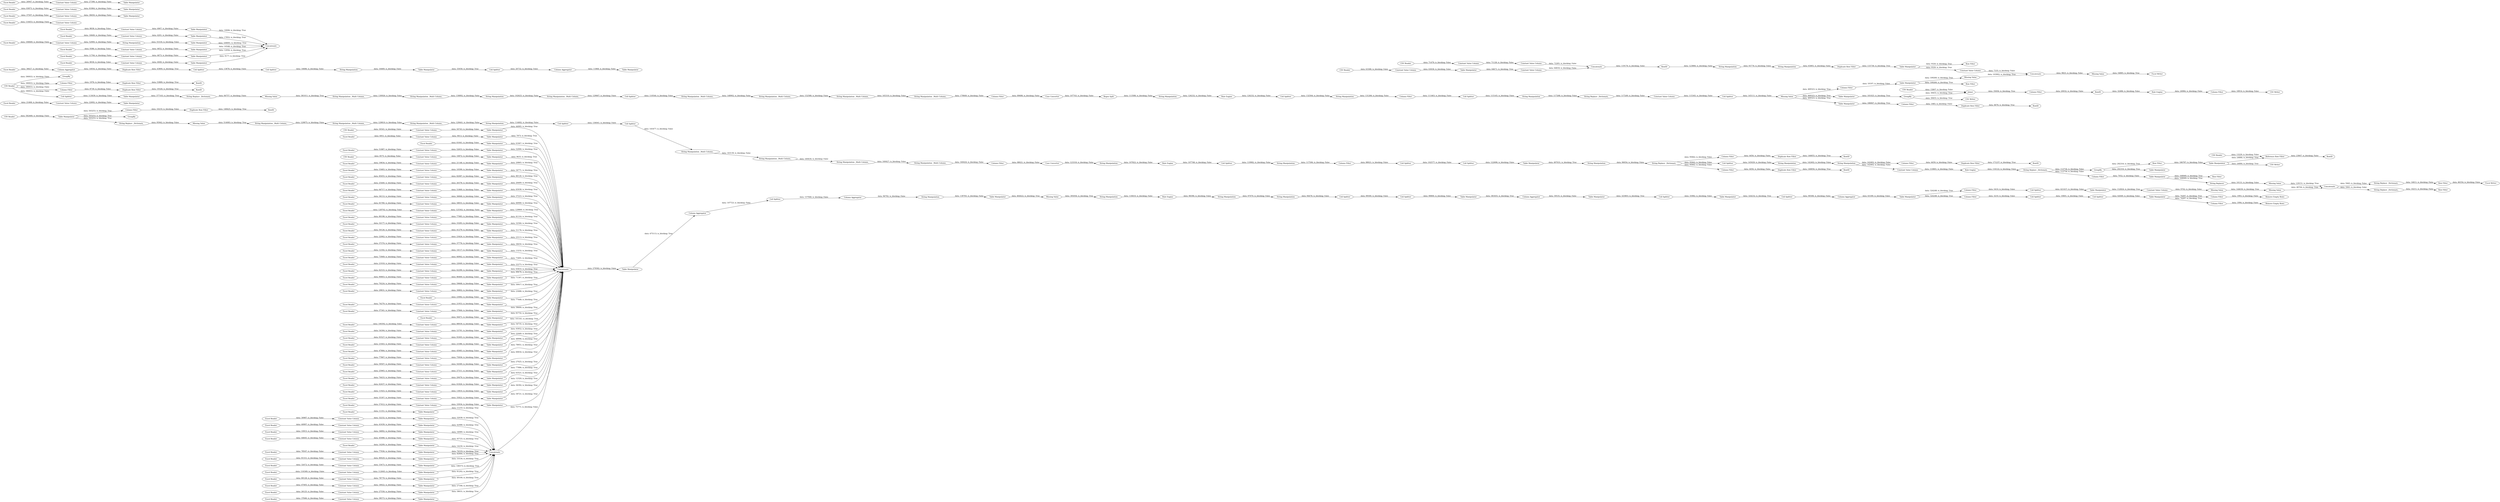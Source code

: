 digraph {
	"-4584185623856796755_637" [label="String Manipulation"]
	"-4584185623856796755_489" [label="Constant Value Column"]
	"-4584185623856796755_644" [label="Cell Splitter"]
	"-4584185623856796755_540" [label="Excel Reader"]
	"-4584185623856796755_251" [label="Cell Splitter"]
	"-4584185623856796755_486" [label="Constant Value Column"]
	"-4584185623856796755_496" [label="Constant Value Column"]
	"-4584185623856796755_667" [label="Duplicate Row Filter"]
	"-4584185623856796755_591" [label="Table Manipulator"]
	"-4584185623856796755_203" [label="String Replace _Dictionary_"]
	"-4584185623856796755_313" [label="Column Filter"]
	"-4584185623856796755_472" [label="Table Manipulator"]
	"-4584185623856796755_275" [label="Cell Splitter"]
	"-4584185623856796755_589" [label="Table Manipulator"]
	"-4584185623856796755_593" [label="Excel Reader"]
	"-4584185623856796755_439" [label="Table Manipulator"]
	"-4584185623856796755_256" [label="Cell Splitter"]
	"-4584185623856796755_527" [label="Constant Value Column"]
	"-4584185623856796755_497" [label="Constant Value Column"]
	"-4584185623856796755_645" [label="Table Manipulator"]
	"-4584185623856796755_292" [label="Cell Splitter"]
	"-4584185623856796755_674" [label="Row Filter"]
	"-4584185623856796755_579" [label="Table Manipulator"]
	"-4584185623856796755_300" [label=RowID]
	"-4584185623856796755_698" [label="String Replace _Dictionary_"]
	"-4584185623856796755_220" [label="Cell Splitter"]
	"-4584185623856796755_580" [label="Table Manipulator"]
	"-4584185623856796755_464" [label="Table Manipulator"]
	"-4584185623856796755_450" [label="Table Manipulator"]
	"-4584185623856796755_383" [label="Excel Reader"]
	"-4584185623856796755_442" [label="Table Manipulator"]
	"-4584185623856796755_547" [label="Constant Value Column"]
	"-4584185623856796755_424" [label="Excel Reader"]
	"-4584185623856796755_369" [label="Duplicate Row Filter"]
	"-4584185623856796755_249" [label=RowID]
	"-4584185623856796755_314" [label="CSV Writer"]
	"-4584185623856796755_584" [label="Table Manipulator"]
	"-4584185623856796755_594" [label="Table Manipulator"]
	"-4584185623856796755_494" [label="Constant Value Column"]
	"-4584185623856796755_291" [label="CSV Writer"]
	"-4584185623856796755_234" [label="String Manipulation _Multi Column_"]
	"-4584185623856796755_201" [label="Duplicate Row Filter"]
	"-4584185623856796755_628" [label="Cell Splitter"]
	"-4584185623856796755_538" [label="Excel Reader"]
	"-4584185623856796755_546" [label="Constant Value Column"]
	"-4584185623856796755_520" [label="Constant Value Column"]
	"-4584185623856796755_278" [label="String Manipulation"]
	"-4584185623856796755_617" [label=Concatenate]
	"-4584185623856796755_448" [label="Table Manipulator"]
	"-4584185623856796755_699" [label="Row Filter"]
	"-4584185623856796755_614" [label="Constant Value Column"]
	"-4584185623856796755_598" [label="Excel Reader"]
	"-4584185623856796755_294" [label="String Manipulation"]
	"-4584185623856796755_548" [label="Constant Value Column"]
	"-4584185623856796755_451" [label="Table Manipulator"]
	"-4584185623856796755_510" [label="Constant Value Column"]
	"-4584185623856796755_515" [label="Constant Value Column"]
	"-4584185623856796755_531" [label="Excel Reader"]
	"-4584185623856796755_507" [label="Constant Value Column"]
	"-4584185623856796755_587" [label="Table Manipulator"]
	"-4584185623856796755_518" [label="Constant Value Column"]
	"-4584185623856796755_428" [label="Excel Reader"]
	"-4584185623856796755_641" [label="String Manipulation"]
	"-4584185623856796755_653" [label="Table Manipulator"]
	"-4584185623856796755_406" [label="Excel Reader"]
	"-4584185623856796755_441" [label="Table Manipulator"]
	"-4584185623856796755_697" [label="Row Filter"]
	"-4584185623856796755_643" [label="Cell Splitter"]
	"-4584185623856796755_524" [label="Constant Value Column"]
	"-4584185623856796755_544" [label="Excel Reader"]
	"-4584185623856796755_276" [label="Column Filter"]
	"-4584185623856796755_635" [label="Table Manipulator"]
	"-4584185623856796755_381" [label="Excel Reader"]
	"-4584185623856796755_599" [label="Excel Reader"]
	"-4584185623856796755_302" [label="Reference Row Filter"]
	"-4584185623856796755_469" [label="Table Manipulator"]
	"-4584185623856796755_509" [label="Constant Value Column"]
	"-4584185623856796755_696" [label="String Replace _Dictionary_"]
	"-4584185623856796755_604" [label="Table Manipulator"]
	"-4584185623856796755_250" [label="Duplicate Row Filter"]
	"-4584185623856796755_121" [label="Table Manipulator"]
	"-4584185623856796755_181" [label="String Manipulation _Multi Column_"]
	"-4584185623856796755_686" [label="Cell Splitter"]
	"-4584185623856796755_475" [label="Table Manipulator"]
	"-4584185623856796755_652" [label="Cell Splitter"]
	"-4584185623856796755_610" [label="String Manipulation"]
	"-4584185623856796755_525" [label="Constant Value Column"]
	"-4584185623856796755_640" [label="Column Aggregator"]
	"-4584185623856796755_506" [label="Constant Value Column"]
	"-4584185623856796755_399" [label="Excel Reader"]
	"-4584185623856796755_182" [label="String Manipulation _Multi Column_"]
	"-4584185623856796755_465" [label="Table Manipulator"]
	"-4584185623856796755_444" [label="Table Manipulator"]
	"-4584185623856796755_279" [label="String Manipulation"]
	"-4584185623856796755_586" [label="Table Manipulator"]
	"-4584185623856796755_682" [label="Table Manipulator"]
	"-4584185623856796755_398" [label="Excel Reader"]
	"-4584185623856796755_529" [label="Excel Reader"]
	"-4584185623856796755_663" [label=GroupBy]
	"-4584185623856796755_429" [label="Excel Reader"]
	"-4584185623856796755_432" [label="Excel Reader"]
	"-4584185623856796755_516" [label="Constant Value Column"]
	"-4584185623856796755_611" [label="Constant Value Column"]
	"-4584185623856796755_493" [label="Constant Value Column"]
	"-4584185623856796755_190" [label="String Replace _Dictionary_"]
	"-4584185623856796755_654" [label="Column Aggregator"]
	"-4584185623856796755_270" [label="Row Filter"]
	"-4584185623856796755_204" [label="String Manipulation"]
	"-4584185623856796755_396" [label="Excel Reader"]
	"-4584185623856796755_274" [label="Rule Engine"]
	"-4584185623856796755_551" [label="Constant Value Column"]
	"-4584185623856796755_488" [label="Constant Value Column"]
	"-4584185623856796755_235" [label="String Manipulation _Multi Column_"]
	"-4584185623856796755_259" [label=RowID]
	"-4584185623856796755_578" [label="Table Manipulator"]
	"-4584185623856796755_456" [label="Table Manipulator"]
	"-4584185623856796755_433" [label="CSV Reader"]
	"-4584185623856796755_549" [label="Constant Value Column"]
	"-4584185623856796755_658" [label="Remove Empty Rows"]
	"-4584185623856796755_387" [label="Excel Reader"]
	"-4584185623856796755_627" [label="Duplicate Row Filter"]
	"-4584185623856796755_675" [label="Constant Value Column"]
	"-4584185623856796755_436" [label="Table Manipulator"]
	"-4584185623856796755_636" [label="String Manipulation"]
	"-4584185623856796755_287" [label=RowID]
	"-4584185623856796755_288" [label="Table Manipulator"]
	"-4584185623856796755_590" [label="Table Manipulator"]
	"-4584185623856796755_470" [label="Table Manipulator"]
	"-4584185623856796755_554" [label="Constant Value Column"]
	"-4584185623856796755_248" [label="Column Filter"]
	"-4584185623856796755_651" [label="Cell Splitter"]
	"-4584185623856796755_673" [label="Missing Value"]
	"-4584185623856796755_384" [label="Excel Reader"]
	"-4584185623856796755_659" [label="Remove Empty Rows"]
	"-4584185623856796755_500" [label="Constant Value Column"]
	"-4584185623856796755_620" [label="String Manipulation"]
	"-4584185623856796755_386" [label="Excel Reader"]
	"-4584185623856796755_430" [label="Excel Reader"]
	"-4584185623856796755_362" [label="Constant Value Column"]
	"-4584185623856796755_286" [label="Column Filter"]
	"-4584185623856796755_254" [label="Table Manipulator"]
	"-4584185623856796755_447" [label="Table Manipulator"]
	"-4584185623856796755_312" [label="Rule Engine"]
	"-4584185623856796755_420" [label="Excel Reader"]
	"-4584185623856796755_281" [label="Rule Engine"]
	"-4584185623856796755_592" [label="Table Manipulator"]
	"-4584185623856796755_665" [label=RowID]
	"-4584185623856796755_662" [label="Duplicate Row Filter"]
	"-4584185623856796755_676" [label="Column Filter"]
	"-4584185623856796755_537" [label="Excel Reader"]
	"-4584185623856796755_499" [label="Constant Value Column"]
	"-4584185623856796755_301" [label=RowID]
	"-4584185623856796755_194" [label="Table Manipulator"]
	"-4584185623856796755_666" [label="Column Filter"]
	"-4584185623856796755_368" [label=RowID]
	"-4584185623856796755_402" [label="Excel Reader"]
	"-4584185623856796755_683" [label="Cell Splitter"]
	"-4584185623856796755_236" [label="Column Filter"]
	"-4584185623856796755_197" [label="Column Filter"]
	"-4584185623856796755_438" [label="Table Manipulator"]
	"-4584185623856796755_463" [label="Table Manipulator"]
	"-4584185623856796755_411" [label="Excel Reader"]
	"-4584185623856796755_280" [label="Column Filter"]
	"-4584185623856796755_502" [label="Constant Value Column"]
	"-4584185623856796755_595" [label="Constant Value Column"]
	"-4584185623856796755_136" [label="String Manipulation _Multi Column_"]
	"-4584185623856796755_471" [label="Table Manipulator"]
	"-4584185623856796755_621" [label="Table Manipulator"]
	"-4584185623856796755_557" [label="Constant Value Column"]
	"-4584185623856796755_684" [label="Missing Value"]
	"-4584185623856796755_668" [label="Column Filter"]
	"-4584185623856796755_200" [label=RowID]
	"-4584185623856796755_391" [label="Excel Reader"]
	"-4584185623856796755_382" [label="Excel Reader"]
	"-4584185623856796755_263" [label="Constant Value Column"]
	"-4584185623856796755_192" [label="Cell Splitter"]
	"-4584185623856796755_530" [label="Excel Reader"]
	"-4584185623856796755_689" [label=Concatenate]
	"-4584185623856796755_440" [label="Table Manipulator"]
	"-4584185623856796755_533" [label="Excel Reader"]
	"-4584185623856796755_664" [label=GroupBy]
	"-4584185623856796755_434" [label="CSV Reader"]
	"-4584185623856796755_693" [label="String Replacer"]
	"-4584185623856796755_678" [label="Table Manipulator"]
	"-4584185623856796755_180" [label="String Manipulation _Multi Column_"]
	"-4584185623856796755_285" [label="Duplicate Row Filter"]
	"-4584185623856796755_289" [label=GroupBy]
	"-4584185623856796755_505" [label="Constant Value Column"]
	"-4584185623856796755_633" [label="Cell Splitter"]
	"-4584185623856796755_649" [label="Cell Splitter"]
	"-4584185623856796755_646" [label="Table Manipulator"]
	"-4584185623856796755_364" [label=Concatenate]
	"-4584185623856796755_487" [label="Constant Value Column"]
	"-4584185623856796755_541" [label="Excel Reader"]
	"-4584185623856796755_193" [label="CSV Reader"]
	"-4584185623856796755_631" [label="Column Aggregator"]
	"-4584185623856796755_647" [label="Cell Splitter"]
	"-4584185623856796755_293" [label="Missing Value"]
	"-4584185623856796755_657" [label="Column Filter"]
	"-4584185623856796755_188" [label="String Manipulation _Multi Column_"]
	"-4584185623856796755_400" [label="Excel Reader"]
	"-4584185623856796755_426" [label="Excel Reader"]
	"-4584185623856796755_195" [label="String Manipulation _Multi Column_"]
	"-4584185623856796755_405" [label="Excel Reader"]
	"-4584185623856796755_553" [label="Constant Value Column"]
	"-4584185623856796755_542" [label="Excel Reader"]
	"-4584185623856796755_511" [label="Constant Value Column"]
	"-4584185623856796755_690" [label=Concatenate]
	"-4584185623856796755_536" [label="Excel Reader"]
	"-4584185623856796755_695" [label="Missing Value"]
	"-4584185623856796755_629" [label="Cell Splitter"]
	"-4584185623856796755_642" [label="String Manipulation"]
	"-4584185623856796755_238" [label="Case Converter"]
	"-4584185623856796755_458" [label="Table Manipulator"]
	"-4584185623856796755_539" [label="Excel Reader"]
	"-4584185623856796755_245" [label="Table Manipulator"]
	"-4584185623856796755_392" [label="Excel Reader"]
	"-4584185623856796755_223" [label="String Manipulation"]
	"-4584185623856796755_255" [label="Constant Value Column"]
	"-4584185623856796755_454" [label="Table Manipulator"]
	"-4584185623856796755_378" [label="Excel Reader"]
	"-4584185623856796755_669" [label="Table Manipulator"]
	"-4584185623856796755_660" [label="Column Filter"]
	"-4584185623856796755_490" [label="Constant Value Column"]
	"-4584185623856796755_603" [label="Table Manipulator"]
	"-4584185623856796755_476" [label="Table Manipulator"]
	"-4584185623856796755_277" [label="Cell Splitter"]
	"-4584185623856796755_583" [label="Table Manipulator"]
	"-4584185623856796755_558" [label="Constant Value Column"]
	"-4584185623856796755_363" [label="Constant Value Column"]
	"-4584185623856796755_630" [label="String Manipulation"]
	"-4584185623856796755_522" [label="Constant Value Column"]
	"-4584185623856796755_268" [label="String Replace _Dictionary_"]
	"-4584185623856796755_648" [label="Table Manipulator"]
	"-4584185623856796755_284" [label="Column Filter"]
	"-4584185623856796755_609" [label="Table Manipulator"]
	"-4584185623856796755_466" [label="Table Manipulator"]
	"-4584185623856796755_388" [label="Excel Reader"]
	"-4584185623856796755_449" [label="Table Manipulator"]
	"-4584185623856796755_581" [label="Table Manipulator"]
	"-4584185623856796755_202" [label="Column Filter"]
	"-4584185623856796755_479" [label="Excel Reader"]
	"-4584185623856796755_179" [label="String Manipulation _Multi Column_"]
	"-4584185623856796755_560" [label="Constant Value Column"]
	"-4584185623856796755_677" [label="Column Filter"]
	"-4584185623856796755_187" [label="Regex Split"]
	"-4584185623856796755_260" [label="String Manipulation"]
	"-4584185623856796755_691" [label="Excel Writer"]
	"-4584185623856796755_512" [label="Constant Value Column"]
	"-4584185623856796755_311" [label="Column Filter"]
	"-4584185623856796755_423" [label="Excel Reader"]
	"-4584185623856796755_295" [label="CSV Reader"]
	"-4584185623856796755_172" [label="String Manipulation"]
	"-4584185623856796755_694" [label="Missing Value"]
	"-4584185623856796755_638" [label="Missing Value"]
	"-4584185623856796755_625" [label="Table Manipulator"]
	"-4584185623856796755_634" [label="Column Aggregator"]
	"-4584185623856796755_366" [label="Table Manipulator"]
	"-4584185623856796755_443" [label="Table Manipulator"]
	"-4584185623856796755_517" [label="Constant Value Column"]
	"-4584185623856796755_252" [label="String Replace _Dictionary_"]
	"-4584185623856796755_481" [label="Table Manipulator"]
	"-4584185623856796755_267" [label="Rule Engine"]
	"-4584185623856796755_623" [label="Constant Value Column"]
	"-4584185623856796755_246" [label="Cell Splitter"]
	"-4584185623856796755_283" [label=RowID]
	"-4584185623856796755_473" [label="Table Manipulator"]
	"-4584185623856796755_478" [label="Table Manipulator"]
	"-4584185623856796755_680" [label="Missing Value"]
	"-4584185623856796755_622" [label="Constant Value Column"]
	"-4584185623856796755_282" [label="Duplicate Row Filter"]
	"-4584185623856796755_602" [label="Excel Reader"]
	"-4584185623856796755_513" [label="Constant Value Column"]
	"-4584185623856796755_597" [label="Table Manipulator"]
	"-4584185623856796755_508" [label="Constant Value Column"]
	"-4584185623856796755_239" [label="String Manipulation _Multi Column_"]
	"-4584185623856796755_460" [label="Table Manipulator"]
	"-4584185623856796755_600" [label="Excel Reader"]
	"-4584185623856796755_555" [label="Constant Value Column"]
	"-4584185623856796755_271" [label="String Manipulation"]
	"-4584185623856796755_612" [label="Constant Value Column"]
	"-4584185623856796755_134" [label="String Manipulation _Multi Column_"]
	"-4584185623856796755_455" [label="Table Manipulator"]
	"-4584185623856796755_534" [label="Excel Reader"]
	"-4584185623856796755_385" [label="Excel Reader"]
	"-4584185623856796755_672" [label="String Manipulation"]
	"-4584185623856796755_474" [label="Table Manipulator"]
	"-4584185623856796755_415" [label="Excel Reader"]
	"-4584185623856796755_498" [label="Constant Value Column"]
	"-4584185623856796755_688" [label="Column Aggregator"]
	"-4584185623856796755_467" [label="Table Manipulator"]
	"-4584185623856796755_679" [label="Row Filter"]
	"-4584185623856796755_413" [label="Excel Reader"]
	"-4584185623856796755_521" [label="Constant Value Column"]
	"-4584185623856796755_427" [label="Excel Reader"]
	"-4584185623856796755_206" [label="Missing Value"]
	"-4584185623856796755_462" [label="Table Manipulator"]
	"-4584185623856796755_390" [label="Excel Reader"]
	"-4584185623856796755_514" [label="Constant Value Column"]
	"-4584185623856796755_419" [label="Excel Reader"]
	"-4584185623856796755_613" [label="Constant Value Column"]
	"-4584185623856796755_661" [label=RowID]
	"-4584185623856796755_437" [label="Table Manipulator"]
	"-4584185623856796755_237" [label="String Manipulation _Multi Column_"]
	"-4584185623856796755_545" [label="Constant Value Column"]
	"-4584185623856796755_523" [label="Constant Value Column"]
	"-4584185623856796755_310" [label=Joiner]
	"-4584185623856796755_393" [label="Excel Reader"]
	"-4584185623856796755_626" [label="Column Aggregator"]
	"-4584185623856796755_528" [label="Constant Value Column"]
	"-4584185623856796755_316" [label="CSV Reader"]
	"-4584185623856796755_556" [label="Constant Value Column"]
	"-4584185623856796755_389" [label="Excel Reader"]
	"-4584185623856796755_446" [label="Table Manipulator"]
	"-4584185623856796755_681" [label="Constant Value Column"]
	"-4584185623856796755_655" [label="Table Manipulator"]
	"-4584185623856796755_453" [label="Table Manipulator"]
	"-4584185623856796755_596" [label="Excel Reader"]
	"-4584185623856796755_395" [label="Excel Reader"]
	"-4584185623856796755_606" [label="Table Manipulator"]
	"-4584185623856796755_550" [label="Constant Value Column"]
	"-4584185623856796755_605" [label="Table Manipulator"]
	"-4584185623856796755_585" [label="Table Manipulator"]
	"-4584185623856796755_607" [label="Table Manipulator"]
	"-4584185623856796755_418" [label="Excel Reader"]
	"-4584185623856796755_639" [label="Rule Engine"]
	"-4584185623856796755_670" [label="Row Filter"]
	"-4584185623856796755_361" [label="CSV Reader"]
	"-4584185623856796755_503" [label="Constant Value Column"]
	"-4584185623856796755_452" [label="Table Manipulator"]
	"-4584185623856796755_191" [label="String Manipulation _Multi Column_"]
	"-4584185623856796755_588" [label="Table Manipulator"]
	"-4584185623856796755_656" [label="Column Filter"]
	"-4584185623856796755_137" [label="Table Manipulator"]
	"-4584185623856796755_183" [label="Cell Splitter"]
	"-4584185623856796755_258" [label="Duplicate Row Filter"]
	"-4584185623856796755_269" [label=GroupBy]
	"-4584185623856796755_135" [label="String Manipulation _Multi Column_"]
	"-4584185623856796755_532" [label="Excel Reader"]
	"-4584185623856796755_379" [label="Excel Reader"]
	"-4584185623856796755_174" [label="Cell Splitter"]
	"-4584185623856796755_501" [label="Constant Value Column"]
	"-4584185623856796755_253" [label="String Manipulation"]
	"-4584185623856796755_543" [label="Excel Reader"]
	"-4584185623856796755_608" [label="Excel Reader"]
	"-4584185623856796755_132" [label="String Replace _Dictionary_"]
	"-4584185623856796755_561" [label="Table Manipulator"]
	"-4584185623856796755_196" [label="Case Converter"]
	"-4584185623856796755_650" [label="Column Filter"]
	"-4584185623856796755_459" [label="Table Manipulator"]
	"-4584185623856796755_687" [label="Table Manipulator"]
	"-4584185623856796755_435" [label="Table Manipulator"]
	"-4584185623856796755_421" [label="Excel Reader"]
	"-4584185623856796755_615" [label="Constant Value Column"]
	"-4584185623856796755_232" [label="Cell Splitter"]
	"-4584185623856796755_457" [label="Table Manipulator"]
	"-4584185623856796755_417" [label="Excel Reader"]
	"-4584185623856796755_303" [label="CSV Reader"]
	"-4584185623856796755_535" [label="Excel Reader"]
	"-4584185623856796755_207" [label="CSV Reader"]
	"-4584185623856796755_247" [label="Table Manipulator"]
	"-4584185623856796755_492" [label="Constant Value Column"]
	"-4584185623856796755_445" [label="Table Manipulator"]
	"-4584185623856796755_416" [label="Excel Reader"]
	"-4584185623856796755_468" [label="Table Manipulator"]
	"-4584185623856796755_477" [label=Concatenate]
	"-4584185623856796755_616" [label="Constant Value Column"]
	"-4584185623856796755_257" [label="Column Filter"]
	"-4584185623856796755_601" [label="Excel Reader"]
	"-4584185623856796755_577" [label=Concatenate]
	"-4584185623856796755_222" [label="String Manipulation"]
	"-4584185623856796755_504" [label="Constant Value Column"]
	"-4584185623856796755_526" [label="Constant Value Column"]
	"-4584185623856796755_461" [label="Table Manipulator"]
	"-4584185623856796755_119" [label="Missing Value"]
	"-4584185623856796755_624" [label="Excel Reader"]
	"-4584185623856796755_700" [label="Excel Writer"]
	"-4584185623856796755_261" [label="CSV Writer"]
	"-4584185623856796755_519" [label="Constant Value Column"]
	"-4584185623856796755_188" -> "-4584185623856796755_181" [label="data: 152588; is_blocking: False"]
	"-4584185623856796755_489" -> "-4584185623856796755_437" [label="data: 22692; is_blocking: False"]
	"-4584185623856796755_284" -> "-4584185623856796755_282" [label="data: 8739; is_blocking: False"]
	"-4584185623856796755_134" -> "-4584185623856796755_136" [label="data: 129875; is_blocking: False"]
	"-4584185623856796755_193" -> "-4584185623856796755_284" [label="data: 390933; is_blocking: False"]
	"-4584185623856796755_686" -> "-4584185623856796755_688" [label="data: 20732; is_blocking: False"]
	"-4584185623856796755_269" -> "-4584185623856796755_137" [label="data: 292316; is_blocking: True"]
	"-4584185623856796755_600" -> "-4584185623856796755_615" [label="data: 9386; is_blocking: False"]
	"-4584185623856796755_448" -> "-4584185623856796755_477" [label="data: 86126; is_blocking: True"]
	"-4584185623856796755_693" -> "-4584185623856796755_673" [label="data: 10131; is_blocking: False"]
	"-4584185623856796755_366" -> "-4584185623856796755_623" [label="data: 64671; is_blocking: True"]
	"-4584185623856796755_505" -> "-4584185623856796755_453" [label="data: 54369; is_blocking: False"]
	"-4584185623856796755_587" -> "-4584185623856796755_577" [label="data: 14230; is_blocking: True"]
	"-4584185623856796755_424" -> "-4584185623856796755_493" [label="data: 64717; is_blocking: False"]
	"-4584185623856796755_289" -> "-4584185623856796755_291" [label="data: 39455; is_blocking: True"]
	"-4584185623856796755_534" -> "-4584185623856796755_548" [label="data: 116453; is_blocking: False"]
	"-4584185623856796755_121" -> "-4584185623856796755_190" [label="data: 377163; is_blocking: True"]
	"-4584185623856796755_610" -> "-4584185623856796755_609" [label="data: 55318; is_blocking: False"]
	"-4584185623856796755_647" -> "-4584185623856796755_648" [label="data: 35982; is_blocking: False"]
	"-4584185623856796755_506" -> "-4584185623856796755_454" [label="data: 62290; is_blocking: False"]
	"-4584185623856796755_497" -> "-4584185623856796755_445" [label="data: 35822; is_blocking: False"]
	"-4584185623856796755_515" -> "-4584185623856796755_463" [label="data: 14117; is_blocking: False"]
	"-4584185623856796755_378" -> "-4584185623856796755_488" [label="data: 50126; is_blocking: False"]
	"-4584185623856796755_388" -> "-4584185623856796755_510" [label="data: 21918; is_blocking: False"]
	"-4584185623856796755_136" -> "-4584185623856796755_135" [label="data: 129810; is_blocking: False"]
	"-4584185623856796755_237" -> "-4584185623856796755_239" [label="data: 163139; is_blocking: False"]
	"-4584185623856796755_428" -> "-4584185623856796755_505" [label="data: 59507; is_blocking: False"]
	"-4584185623856796755_519" -> "-4584185623856796755_467" [label="data: 23386; is_blocking: False"]
	"-4584185623856796755_463" -> "-4584185623856796755_477" [label="data: 13232; is_blocking: True"]
	"-4584185623856796755_429" -> "-4584185623856796755_527" [label="data: 65780; is_blocking: False"]
	"-4584185623856796755_605" -> "-4584185623856796755_617" [label="data: 12956; is_blocking: True"]
	"-4584185623856796755_270" -> "-4584185623856796755_254" [label="data: 186787; is_blocking: False"]
	"-4584185623856796755_446" -> "-4584185623856796755_477" [label="data: 78951; is_blocking: True"]
	"-4584185623856796755_406" -> "-4584185623856796755_522" [label="data: 22062; is_blocking: False"]
	"-4584185623856796755_222" -> "-4584185623856796755_276" [label="data: 117506; is_blocking: False"]
	"-4584185623856796755_624" -> "-4584185623856796755_626" [label="data: 36627; is_blocking: False"]
	"-4584185623856796755_384" -> "-4584185623856796755_501" [label="data: 29831; is_blocking: False"]
	"-4584185623856796755_191" -> "-4584185623856796755_195" [label="data: 130926; is_blocking: False"]
	"-4584185623856796755_132" -> "-4584185623856796755_206" [label="data: 95942; is_blocking: False"]
	"-4584185623856796755_555" -> "-4584185623856796755_584" [label="data: 45088; is_blocking: False"]
	"-4584185623856796755_529" -> "-4584185623856796755_545" [label="data: 37646; is_blocking: False"]
	"-4584185623856796755_294" -> "-4584185623856796755_255" [label="data: 142402; is_blocking: False"]
	"-4584185623856796755_294" -> "-4584185623856796755_257" [label="data: 142402; is_blocking: False"]
	"-4584185623856796755_589" -> "-4584185623856796755_577" [label="data: 32038; is_blocking: True"]
	"-4584185623856796755_453" -> "-4584185623856796755_477" [label="data: 60654; is_blocking: True"]
	"-4584185623856796755_269" -> "-4584185623856796755_270" [label="data: 292316; is_blocking: True"]
	"-4584185623856796755_655" -> "-4584185623856796755_656" [label="data: 74287; is_blocking: True"]
	"-4584185623856796755_650" -> "-4584185623856796755_649" [label="data: 3210; is_blocking: False"]
	"-4584185623856796755_456" -> "-4584185623856796755_477" [label="data: 32584; is_blocking: True"]
	"-4584185623856796755_276" -> "-4584185623856796755_232" [label="data: 88021; is_blocking: False"]
	"-4584185623856796755_498" -> "-4584185623856796755_446" [label="data: 75836; is_blocking: False"]
	"-4584185623856796755_630" -> "-4584185623856796755_625" [label="data: 16469; is_blocking: False"]
	"-4584185623856796755_666" -> "-4584185623856796755_667" [label="data: 4456; is_blocking: False"]
	"-4584185623856796755_119" -> "-4584185623856796755_191" [label="data: 381011; is_blocking: True"]
	"-4584185623856796755_441" -> "-4584185623856796755_477" [label="data: 65938; is_blocking: True"]
	"-4584185623856796755_629" -> "-4584185623856796755_630" [label="data: 16686; is_blocking: False"]
	"-4584185623856796755_544" -> "-4584185623856796755_560" [label="data: 116349; is_blocking: False"]
	"-4584185623856796755_246" -> "-4584185623856796755_237" [label="data: 145477; is_blocking: False"]
	"-4584185623856796755_458" -> "-4584185623856796755_477" [label="data: 22273; is_blocking: True"]
	"-4584185623856796755_293" -> "-4584185623856796755_194" [label="data: 469323; is_blocking: True"]
	"-4584185623856796755_500" -> "-4584185623856796755_448" [label="data: 82087; is_blocking: False"]
	"-4584185623856796755_285" -> "-4584185623856796755_287" [label="data: 148425; is_blocking: True"]
	"-4584185623856796755_608" -> "-4584185623856796755_611" [label="data: 106849; is_blocking: False"]
	"-4584185623856796755_465" -> "-4584185623856796755_477" [label="data: 129860; is_blocking: True"]
	"-4584185623856796755_558" -> "-4584185623856796755_590" [label="data: 33475; is_blocking: False"]
	"-4584185623856796755_594" -> "-4584185623856796755_477" [label="data: 34771; is_blocking: True"]
	"-4584185623856796755_590" -> "-4584185623856796755_577" [label="data: 33534; is_blocking: True"]
	"-4584185623856796755_684" -> "-4584185623856796755_694" [label="data: 144630; is_blocking: True"]
	"-4584185623856796755_493" -> "-4584185623856796755_441" [label="data: 51869; is_blocking: False"]
	"-4584185623856796755_536" -> "-4584185623856796755_555" [label="data: 44645; is_blocking: False"]
	"-4584185623856796755_275" -> "-4584185623856796755_222" [label="data: 119982; is_blocking: False"]
	"-4584185623856796755_654" -> "-4584185623856796755_653" [label="data: 63189; is_blocking: False"]
	"-4584185623856796755_449" -> "-4584185623856796755_477" [label="data: 30917; is_blocking: True"]
	"-4584185623856796755_609" -> "-4584185623856796755_617" [label="data: 109091; is_blocking: True"]
	"-4584185623856796755_613" -> "-4584185623856796755_604" [label="data: 4067; is_blocking: False"]
	"-4584185623856796755_641" -> "-4584185623856796755_642" [label="data: 97070; is_blocking: False"]
	"-4584185623856796755_172" -> "-4584185623856796755_180" [label="data: 102625; is_blocking: False"]
	"-4584185623856796755_235" -> "-4584185623856796755_234" [label="data: 160427; is_blocking: False"]
	"-4584185623856796755_612" -> "-4584185623856796755_603" [label="data: 4201; is_blocking: False"]
	"-4584185623856796755_181" -> "-4584185623856796755_182" [label="data: 165310; is_blocking: False"]
	"-4584185623856796755_510" -> "-4584185623856796755_458" [label="data: 22649; is_blocking: False"]
	"-4584185623856796755_616" -> "-4584185623856796755_607" [label="data: 4049; is_blocking: False"]
	"-4584185623856796755_541" -> "-4584185623856796755_557" [label="data: 30987; is_blocking: False"]
	"-4584185623856796755_547" -> "-4584185623856796755_579" [label="data: 41639; is_blocking: False"]
	"-4584185623856796755_545" -> "-4584185623856796755_561" [label="data: 38573; is_blocking: False"]
	"-4584185623856796755_469" -> "-4584185623856796755_477" [label="data: 37223; is_blocking: True"]
	"-4584185623856796755_690" -> "-4584185623856796755_695" [label="data: 9825; is_blocking: False"]
	"-4584185623856796755_190" -> "-4584185623856796755_119" [label="data: 84757; is_blocking: False"]
	"-4584185623856796755_238" -> "-4584185623856796755_271" [label="data: 123318; is_blocking: False"]
	"-4584185623856796755_645" -> "-4584185623856796755_640" [label="data: 381835; is_blocking: True"]
	"-4584185623856796755_274" -> "-4584185623856796755_275" [label="data: 107748; is_blocking: False"]
	"-4584185623856796755_182" -> "-4584185623856796755_197" [label="data: 179849; is_blocking: False"]
	"-4584185623856796755_279" -> "-4584185623856796755_280" [label="data: 131266; is_blocking: False"]
	"-4584185623856796755_592" -> "-4584185623856796755_577" [label="data: 108373; is_blocking: True"]
	"-4584185623856796755_675" -> "-4584185623856796755_690" [label="data: 7335; is_blocking: False"]
	"-4584185623856796755_289" -> "-4584185623856796755_310" [label="data: 39455; is_blocking: True"]
	"-4584185623856796755_634" -> "-4584185623856796755_636" [label="data: 96792; is_blocking: False"]
	"-4584185623856796755_514" -> "-4584185623856796755_462" [label="data: 45083; is_blocking: False"]
	"-4584185623856796755_421" -> "-4584185623856796755_506" [label="data: 62533; is_blocking: False"]
	"-4584185623856796755_533" -> "-4584185623856796755_549" [label="data: 47405; is_blocking: False"]
	"-4584185623856796755_247" -> "-4584185623856796755_253" [label="data: 497031; is_blocking: True"]
	"-4584185623856796755_621" -> "-4584185623856796755_674" [label="data: 9320; is_blocking: True"]
	"-4584185623856796755_535" -> "-4584185623856796755_556" [label="data: 80128; is_blocking: False"]
	"-4584185623856796755_591" -> "-4584185623856796755_577" [label="data: 11210; is_blocking: True"]
	"-4584185623856796755_310" -> "-4584185623856796755_311" [label="data: 35656; is_blocking: True"]
	"-4584185623856796755_316" -> "-4584185623856796755_362" [label="data: 71479; is_blocking: False"]
	"-4584185623856796755_292" -> "-4584185623856796755_293" [label="data: 145111; is_blocking: False"]
	"-4584185623856796755_523" -> "-4584185623856796755_471" [label="data: 66962; is_blocking: False"]
	"-4584185623856796755_635" -> "-4584185623856796755_638" [label="data: 464422; is_blocking: True"]
	"-4584185623856796755_445" -> "-4584185623856796755_477" [label="data: 36392; is_blocking: True"]
	"-4584185623856796755_382" -> "-4584185623856796755_487" [label="data: 62437; is_blocking: False"]
	"-4584185623856796755_454" -> "-4584185623856796755_477" [label="data: 63633; is_blocking: True"]
	"-4584185623856796755_656" -> "-4584185623856796755_658" [label="data: 1994; is_blocking: False"]
	"-4584185623856796755_496" -> "-4584185623856796755_444" [label="data: 77985; is_blocking: False"]
	"-4584185623856796755_267" -> "-4584185623856796755_268" [label="data: 116122; is_blocking: False"]
	"-4584185623856796755_174" -> "-4584185623856796755_179" [label="data: 110544; is_blocking: False"]
	"-4584185623856796755_682" -> "-4584185623856796755_681" [label="data: 152824; is_blocking: True"]
	"-4584185623856796755_662" -> "-4584185623856796755_661" [label="data: 53889; is_blocking: True"]
	"-4584185623856796755_236" -> "-4584185623856796755_238" [label="data: 88021; is_blocking: False"]
	"-4584185623856796755_638" -> "-4584185623856796755_637" [label="data: 395056; is_blocking: True"]
	"-4584185623856796755_631" -> "-4584185623856796755_633" [label="data: 107723; is_blocking: False"]
	"-4584185623856796755_254" -> "-4584185623856796755_261" [label="data: 24884; is_blocking: True"]
	"-4584185623856796755_450" -> "-4584185623856796755_477" [label="data: 9635; is_blocking: True"]
	"-4584185623856796755_628" -> "-4584185623856796755_629" [label="data: 13878; is_blocking: False"]
	"-4584185623856796755_196" -> "-4584185623856796755_187" [label="data: 107743; is_blocking: False"]
	"-4584185623856796755_387" -> "-4584185623856796755_497" [label="data: 35307; is_blocking: False"]
	"-4584185623856796755_245" -> "-4584185623856796755_286" [label="data: 503253; is_blocking: True"]
	"-4584185623856796755_526" -> "-4584185623856796755_474" [label="data: 91605; is_blocking: False"]
	"-4584185623856796755_203" -> "-4584185623856796755_263" [label="data: 117249; is_blocking: False"]
	"-4584185623856796755_660" -> "-4584185623856796755_662" [label="data: 1976; is_blocking: False"]
	"-4584185623856796755_434" -> "-4584185623856796755_513" [label="data: 50541; is_blocking: False"]
	"-4584185623856796755_135" -> "-4584185623856796755_223" [label="data: 129441; is_blocking: False"]
	"-4584185623856796755_420" -> "-4584185623856796755_492" [label="data: 83875; is_blocking: False"]
	"-4584185623856796755_398" -> "-4584185623856796755_515" [label="data: 12182; is_blocking: False"]
	"-4584185623856796755_499" -> "-4584185623856796755_447" [label="data: 37776; is_blocking: False"]
	"-4584185623856796755_652" -> "-4584185623856796755_654" [label="data: 90508; is_blocking: False"]
	"-4584185623856796755_423" -> "-4584185623856796755_507" [label="data: 54304; is_blocking: False"]
	"-4584185623856796755_586" -> "-4584185623856796755_577" [label="data: 74319; is_blocking: True"]
	"-4584185623856796755_436" -> "-4584185623856796755_477" [label="data: 51176; is_blocking: True"]
	"-4584185623856796755_560" -> "-4584185623856796755_592" [label="data: 112645; is_blocking: False"]
	"-4584185623856796755_471" -> "-4584185623856796755_477" [label="data: 73491; is_blocking: True"]
	"-4584185623856796755_278" -> "-4584185623856796755_281" [label="data: 126232; is_blocking: False"]
	"-4584185623856796755_689" -> "-4584185623856796755_698" [label="data: 5945; is_blocking: False"]
	"-4584185623856796755_442" -> "-4584185623856796755_477" [label="data: 20865; is_blocking: True"]
	"-4584185623856796755_549" -> "-4584185623856796755_581" [label="data: 18022; is_blocking: False"]
	"-4584185623856796755_252" -> "-4584185623856796755_256" [label="data: 95842; is_blocking: False"]
	"-4584185623856796755_439" -> "-4584185623856796755_477" [label="data: 61667; is_blocking: True"]
	"-4584185623856796755_399" -> "-4584185623856796755_524" [label="data: 6951; is_blocking: False"]
	"-4584185623856796755_477" -> "-4584185623856796755_478" [label="data: 279582; is_blocking: False"]
	"-4584185623856796755_577" -> "-4584185623856796755_477" [label="data: 75771; is_blocking: False"]
	"-4584185623856796755_257" -> "-4584185623856796755_258" [label="data: 4459; is_blocking: False"]
	"-4584185623856796755_579" -> "-4584185623856796755_577" [label="data: 42088; is_blocking: True"]
	"-4584185623856796755_512" -> "-4584185623856796755_460" [label="data: 88939; is_blocking: False"]
	"-4584185623856796755_511" -> "-4584185623856796755_459" [label="data: 29479; is_blocking: False"]
	"-4584185623856796755_459" -> "-4584185623856796755_477" [label="data: 77686; is_blocking: True"]
	"-4584185623856796755_561" -> "-4584185623856796755_577" [label="data: 38031; is_blocking: True"]
	"-4584185623856796755_531" -> "-4584185623856796755_547" [label="data: 40997; is_blocking: False"]
	"-4584185623856796755_462" -> "-4584185623856796755_477" [label="data: 48996; is_blocking: True"]
	"-4584185623856796755_593" -> "-4584185623856796755_595" [label="data: 33483; is_blocking: False"]
	"-4584185623856796755_627" -> "-4584185623856796755_628" [label="data: 43800; is_blocking: True"]
	"-4584185623856796755_522" -> "-4584185623856796755_470" [label="data: 23424; is_blocking: False"]
	"-4584185623856796755_193" -> "-4584185623856796755_660" [label="data: 390933; is_blocking: False"]
	"-4584185623856796755_525" -> "-4584185623856796755_473" [label="data: 37844; is_blocking: False"]
	"-4584185623856796755_362" -> "-4584185623856796755_622" [label="data: 71128; is_blocking: False"]
	"-4584185623856796755_542" -> "-4584185623856796755_558" [label="data: 32472; is_blocking: False"]
	"-4584185623856796755_252" -> "-4584185623856796755_248" [label="data: 95842; is_blocking: False"]
	"-4584185623856796755_578" -> "-4584185623856796755_577" [label="data: 82664; is_blocking: True"]
	"-4584185623856796755_260" -> "-4584185623856796755_294" [label="data: 142402; is_blocking: False"]
	"-4584185623856796755_518" -> "-4584185623856796755_466" [label="data: 59668; is_blocking: False"]
	"-4584185623856796755_207" -> "-4584185623856796755_245" [label="data: 582468; is_blocking: False"]
	"-4584185623856796755_220" -> "-4584185623856796755_246" [label="data: 136041; is_blocking: False"]
	"-4584185623856796755_530" -> "-4584185623856796755_546" [label="data: 81551; is_blocking: False"]
	"-4584185623856796755_683" -> "-4584185623856796755_682" [label="data: 421437; is_blocking: False"]
	"-4584185623856796755_204" -> "-4584185623856796755_203" [label="data: 117268; is_blocking: False"]
	"-4584185623856796755_303" -> "-4584185623856796755_302" [label="data: 13229; is_blocking: False"]
	"-4584185623856796755_392" -> "-4584185623856796755_496" [label="data: 80198; is_blocking: False"]
	"-4584185623856796755_239" -> "-4584185623856796755_235" [label="data: 160434; is_blocking: False"]
	"-4584185623856796755_419" -> "-4584185623856796755_528" [label="data: 90803; is_blocking: False"]
	"-4584185623856796755_248" -> "-4584185623856796755_250" [label="data: 4456; is_blocking: False"]
	"-4584185623856796755_507" -> "-4584185623856796755_455" [label="data: 53791; is_blocking: False"]
	"-4584185623856796755_393" -> "-4584185623856796755_503" [label="data: 25440; is_blocking: False"]
	"-4584185623856796755_554" -> "-4584185623856796755_585" [label="data: 38450; is_blocking: False"]
	"-4584185623856796755_607" -> "-4584185623856796755_617" [label="data: 9177; is_blocking: True"]
	"-4584185623856796755_302" -> "-4584185623856796755_301" [label="data: 23847; is_blocking: False"]
	"-4584185623856796755_433" -> "-4584185623856796755_502" [label="data: 8575; is_blocking: False"]
	"-4584185623856796755_475" -> "-4584185623856796755_477" [label="data: 66968; is_blocking: True"]
	"-4584185623856796755_472" -> "-4584185623856796755_477" [label="data: 7973; is_blocking: True"]
	"-4584185623856796755_426" -> "-4584185623856796755_498" [label="data: 77867; is_blocking: False"]
	"-4584185623856796755_400" -> "-4584185623856796755_516" [label="data: 51887; is_blocking: False"]
	"-4584185623856796755_657" -> "-4584185623856796755_659" [label="data: 1993; is_blocking: False"]
	"-4584185623856796755_192" -> "-4584185623856796755_204" [label="data: 115145; is_blocking: False"]
	"-4584185623856796755_669" -> "-4584185623856796755_693" [label="data: 168069; is_blocking: True"]
	"-4584185623856796755_390" -> "-4584185623856796755_490" [label="data: 26947; is_blocking: False"]
	"-4584185623856796755_599" -> "-4584185623856796755_614" [label="data: 11744; is_blocking: False"]
	"-4584185623856796755_642" -> "-4584185623856796755_643" [label="data: 94478; is_blocking: False"]
	"-4584185623856796755_202" -> "-4584185623856796755_201" [label="data: 1985; is_blocking: False"]
	"-4584185623856796755_481" -> "-4584185623856796755_477" [label="data: 77448; is_blocking: True"]
	"-4584185623856796755_678" -> "-4584185623856796755_679" [label="data: 109260; is_blocking: True"]
	"-4584185623856796755_473" -> "-4584185623856796755_477" [label="data: 38400; is_blocking: True"]
	"-4584185623856796755_583" -> "-4584185623856796755_577" [label="data: 81202; is_blocking: True"]
	"-4584185623856796755_537" -> "-4584185623856796755_554" [label="data: 37507; is_blocking: False"]
	"-4584185623856796755_253" -> "-4584185623856796755_252" [label="data: 96054; is_blocking: False"]
	"-4584185623856796755_444" -> "-4584185623856796755_477" [label="data: 81316; is_blocking: True"]
	"-4584185623856796755_383" -> "-4584185623856796755_494" [label="data: 19834; is_blocking: False"]
	"-4584185623856796755_385" -> "-4584185623856796755_508" [label="data: 32177; is_blocking: False"]
	"-4584185623856796755_417" -> "-4584185623856796755_520" [label="data: 36153; is_blocking: False"]
	"-4584185623856796755_653" -> "-4584185623856796755_650" [label="data: 324248; is_blocking: True"]
	"-4584185623856796755_492" -> "-4584185623856796755_440" [label="data: 81864; is_blocking: False"]
	"-4584185623856796755_451" -> "-4584185623856796755_477" [label="data: 26469; is_blocking: True"]
	"-4584185623856796755_646" -> "-4584185623856796755_647" [label="data: 325803; is_blocking: True"]
	"-4584185623856796755_474" -> "-4584185623856796755_477" [label="data: 93952; is_blocking: True"]
	"-4584185623856796755_395" -> "-4584185623856796755_523" [label="data: 73949; is_blocking: False"]
	"-4584185623856796755_293" -> "-4584185623856796755_677" [label="data: 469323; is_blocking: True"]
	"-4584185623856796755_180" -> "-4584185623856796755_174" [label="data: 129667; is_blocking: False"]
	"-4584185623856796755_312" -> "-4584185623856796755_313" [label="data: 24984; is_blocking: False"]
	"-4584185623856796755_364" -> "-4584185623856796755_368" [label="data: 119176; is_blocking: False"]
	"-4584185623856796755_490" -> "-4584185623856796755_438" [label="data: 27398; is_blocking: False"]
	"-4584185623856796755_633" -> "-4584185623856796755_634" [label="data: 157948; is_blocking: False"]
	"-4584185623856796755_280" -> "-4584185623856796755_192" [label="data: 111463; is_blocking: False"]
	"-4584185623856796755_524" -> "-4584185623856796755_472" [label="data: 9013; is_blocking: False"]
	"-4584185623856796755_368" -> "-4584185623856796755_620" [label="data: 123866; is_blocking: False"]
	"-4584185623856796755_621" -> "-4584185623856796755_675" [label="data: 9320; is_blocking: True"]
	"-4584185623856796755_258" -> "-4584185623856796755_259" [label="data: 171237; is_blocking: True"]
	"-4584185623856796755_478" -> "-4584185623856796755_631" [label="data: 475113; is_blocking: True"]
	"-4584185623856796755_655" -> "-4584185623856796755_657" [label="data: 74287; is_blocking: True"]
	"-4584185623856796755_504" -> "-4584185623856796755_452" [label="data: 27311; is_blocking: False"]
	"-4584185623856796755_581" -> "-4584185623856796755_577" [label="data: 49100; is_blocking: True"]
	"-4584185623856796755_282" -> "-4584185623856796755_283" [label="data: 19326; is_blocking: True"]
	"-4584185623856796755_427" -> "-4584185623856796755_521" [label="data: 57412; is_blocking: False"]
	"-4584185623856796755_452" -> "-4584185623856796755_477" [label="data: 27025; is_blocking: True"]
	"-4584185623856796755_391" -> "-4584185623856796755_504" [label="data: 25965; is_blocking: False"]
	"-4584185623856796755_413" -> "-4584185623856796755_499" [label="data: 37374; is_blocking: False"]
	"-4584185623856796755_604" -> "-4584185623856796755_617" [label="data: 10006; is_blocking: True"]
	"-4584185623856796755_470" -> "-4584185623856796755_477" [label="data: 23113; is_blocking: True"]
	"-4584185623856796755_369" -> "-4584185623856796755_621" [label="data: 133736; is_blocking: True"]
	"-4584185623856796755_696" -> "-4584185623856796755_697" [label="data: 14211; is_blocking: False"]
	"-4584185623856796755_245" -> "-4584185623856796755_132" [label="data: 503253; is_blocking: True"]
	"-4584185623856796755_479" -> "-4584185623856796755_486" [label="data: 74279; is_blocking: False"]
	"-4584185623856796755_699" -> "-4584185623856796755_700" [label="data: 46354; is_blocking: False"]
	"-4584185623856796755_584" -> "-4584185623856796755_577" [label="data: 45725; is_blocking: True"]
	"-4584185623856796755_271" -> "-4584185623856796755_274" [label="data: 107822; is_blocking: False"]
	"-4584185623856796755_311" -> "-4584185623856796755_300" [label="data: 20032; is_blocking: False"]
	"-4584185623856796755_580" -> "-4584185623856796755_577" [label="data: 34989; is_blocking: True"]
	"-4584185623856796755_381" -> "-4584185623856796755_509" [label="data: 11925; is_blocking: False"]
	"-4584185623856796755_553" -> "-4584185623856796755_586" [label="data: 77936; is_blocking: False"]
	"-4584185623856796755_467" -> "-4584185623856796755_477" [label="data: 22049; is_blocking: True"]
	"-4584185623856796755_615" -> "-4584185623856796755_606" [label="data: 4652; is_blocking: False"]
	"-4584185623856796755_672" -> "-4584185623856796755_369" [label="data: 65805; is_blocking: False"]
	"-4584185623856796755_206" -> "-4584185623856796755_134" [label="data: 514083; is_blocking: True"]
	"-4584185623856796755_620" -> "-4584185623856796755_672" [label="data: 93776; is_blocking: False"]
	"-4584185623856796755_689" -> "-4584185623856796755_696" [label="data: 5945; is_blocking: False"]
	"-4584185623856796755_598" -> "-4584185623856796755_613" [label="data: 8838; is_blocking: False"]
	"-4584185623856796755_405" -> "-4584185623856796755_517" [label="data: 128702; is_blocking: False"]
	"-4584185623856796755_595" -> "-4584185623856796755_594" [label="data: 10599; is_blocking: False"]
	"-4584185623856796755_625" -> "-4584185623856796755_686" [label="data: 35058; is_blocking: True"]
	"-4584185623856796755_179" -> "-4584185623856796755_188" [label="data: 148902; is_blocking: False"]
	"-4584185623856796755_667" -> "-4584185623856796755_665" [label="data: 146855; is_blocking: True"]
	"-4584185623856796755_435" -> "-4584185623856796755_477" [label="data: 63521; is_blocking: True"]
	"-4584185623856796755_268" -> "-4584185623856796755_269" [label="data: 112734; is_blocking: False"]
	"-4584185623856796755_596" -> "-4584185623856796755_597" [label="data: 56471; is_blocking: False"]
	"-4584185623856796755_201" -> "-4584185623856796755_200" [label="data: 6676; is_blocking: True"]
	"-4584185623856796755_517" -> "-4584185623856796755_465" [label="data: 125562; is_blocking: False"]
	"-4584185623856796755_430" -> "-4584185623856796755_514" [label="data: 47884; is_blocking: False"]
	"-4584185623856796755_651" -> "-4584185623856796755_655" [label="data: 62649; is_blocking: False"]
	"-4584185623856796755_528" -> "-4584185623856796755_476" [label="data: 86460; is_blocking: False"]
	"-4584185623856796755_195" -> "-4584185623856796755_172" [label="data: 130892; is_blocking: False"]
	"-4584185623856796755_520" -> "-4584185623856796755_469" [label="data: 36848; is_blocking: False"]
	"-4584185623856796755_251" -> "-4584185623856796755_247" [label="data: 122698; is_blocking: False"]
	"-4584185623856796755_643" -> "-4584185623856796755_644" [label="data: 99500; is_blocking: False"]
	"-4584185623856796755_688" -> "-4584185623856796755_687" [label="data: 11868; is_blocking: False"]
	"-4584185623856796755_543" -> "-4584185623856796755_591" [label="data: 11351; is_blocking: False"]
	"-4584185623856796755_606" -> "-4584185623856796755_617" [label="data: 10548; is_blocking: True"]
	"-4584185623856796755_509" -> "-4584185623856796755_457" [label="data: 13810; is_blocking: False"]
	"-4584185623856796755_379" -> "-4584185623856796755_443" [label="data: 23082; is_blocking: False"]
	"-4584185623856796755_411" -> "-4584185623856796755_526" [label="data: 93527; is_blocking: False"]
	"-4584185623856796755_623" -> "-4584185623856796755_364" [label="data: 64818; is_blocking: False"]
	"-4584185623856796755_254" -> "-4584185623856796755_302" [label="data: 24884; is_blocking: True"]
	"-4584185623856796755_676" -> "-4584185623856796755_683" [label="data: 5410; is_blocking: False"]
	"-4584185623856796755_636" -> "-4584185623856796755_635" [label="data: 139783; is_blocking: False"]
	"-4584185623856796755_648" -> "-4584185623856796755_652" [label="data: 324232; is_blocking: True"]
	"-4584185623856796755_234" -> "-4584185623856796755_236" [label="data: 160424; is_blocking: False"]
	"-4584185623856796755_521" -> "-4584185623856796755_468" [label="data: 33934; is_blocking: False"]
	"-4584185623856796755_668" -> "-4584185623856796755_669" [label="data: 7052; is_blocking: False"]
	"-4584185623856796755_501" -> "-4584185623856796755_449" [label="data: 30802; is_blocking: False"]
	"-4584185623856796755_486" -> "-4584185623856796755_481" [label="data: 21953; is_blocking: False"]
	"-4584185623856796755_295" -> "-4584185623856796755_310" [label="data: 15807; is_blocking: False"]
	"-4584185623856796755_649" -> "-4584185623856796755_651" [label="data: 10601; is_blocking: False"]
	"-4584185623856796755_256" -> "-4584185623856796755_260" [label="data: 145029; is_blocking: False"]
	"-4584185623856796755_516" -> "-4584185623856796755_464" [label="data: 52653; is_blocking: False"]
	"-4584185623856796755_293" -> "-4584185623856796755_288" [label="data: 469323; is_blocking: True"]
	"-4584185623856796755_673" -> "-4584185623856796755_689" [label="data: 129151; is_blocking: True"]
	"-4584185623856796755_508" -> "-4584185623856796755_456" [label="data: 33283; is_blocking: False"]
	"-4584185623856796755_513" -> "-4584185623856796755_461" [label="data: 50743; is_blocking: False"]
	"-4584185623856796755_597" -> "-4584185623856796755_477" [label="data: 61732; is_blocking: True"]
	"-4584185623856796755_669" -> "-4584185623856796755_670" [label="data: 168069; is_blocking: True"]
	"-4584185623856796755_313" -> "-4584185623856796755_314" [label="data: 18914; is_blocking: False"]
	"-4584185623856796755_415" -> "-4584185623856796755_512" [label="data: 100392; is_blocking: False"]
	"-4584185623856796755_250" -> "-4584185623856796755_249" [label="data: 146856; is_blocking: True"]
	"-4584185623856796755_540" -> "-4584185623856796755_551" [label="data: 26125; is_blocking: False"]
	"-4584185623856796755_546" -> "-4584185623856796755_578" [label="data: 80029; is_blocking: False"]
	"-4584185623856796755_418" -> "-4584185623856796755_500" [label="data: 85055; is_blocking: False"]
	"-4584185623856796755_447" -> "-4584185623856796755_477" [label="data: 38450; is_blocking: True"]
	"-4584185623856796755_402" -> "-4584185623856796755_525" [label="data: 37341; is_blocking: False"]
	"-4584185623856796755_300" -> "-4584185623856796755_312" [label="data: 32486; is_blocking: False"]
	"-4584185623856796755_468" -> "-4584185623856796755_477" [label="data: 58721; is_blocking: True"]
	"-4584185623856796755_461" -> "-4584185623856796755_477" [label="data: 44995; is_blocking: True"]
	"-4584185623856796755_503" -> "-4584185623856796755_451" [label="data: 26378; is_blocking: False"]
	"-4584185623856796755_539" -> "-4584185623856796755_587" [label="data: 14209; is_blocking: False"]
	"-4584185623856796755_432" -> "-4584185623856796755_519" [label="data: 21643; is_blocking: False"]
	"-4584185623856796755_626" -> "-4584185623856796755_627" [label="data: 14934; is_blocking: False"]
	"-4584185623856796755_252" -> "-4584185623856796755_666" [label="data: 95842; is_blocking: False"]
	"-4584185623856796755_639" -> "-4584185623856796755_641" [label="data: 98396; is_blocking: False"]
	"-4584185623856796755_286" -> "-4584185623856796755_285" [label="data: 10219; is_blocking: False"]
	"-4584185623856796755_622" -> "-4584185623856796755_364" [label="data: 72285; is_blocking: False"]
	"-4584185623856796755_183" -> "-4584185623856796755_121" [label="data: 113639; is_blocking: False"]
	"-4584185623856796755_232" -> "-4584185623856796755_251" [label="data: 102577; is_blocking: False"]
	"-4584185623856796755_601" -> "-4584185623856796755_612" [label="data: 16649; is_blocking: False"]
	"-4584185623856796755_680" -> "-4584185623856796755_690" [label="data: 103902; is_blocking: True"]
	"-4584185623856796755_681" -> "-4584185623856796755_684" [label="data: 9702; is_blocking: False"]
	"-4584185623856796755_288" -> "-4584185623856796755_289" [label="data: 181025; is_blocking: True"]
	"-4584185623856796755_694" -> "-4584185623856796755_689" [label="data: 48764; is_blocking: True"]
	"-4584185623856796755_677" -> "-4584185623856796755_678" [label="data: 10197; is_blocking: False"]
	"-4584185623856796755_193" -> "-4584185623856796755_663" [label="data: 390933; is_blocking: False"]
	"-4584185623856796755_637" -> "-4584185623856796755_639" [label="data: 118410; is_blocking: False"]
	"-4584185623856796755_603" -> "-4584185623856796755_617" [label="data: 17852; is_blocking: True"]
	"-4584185623856796755_268" -> "-4584185623856796755_668" [label="data: 112734; is_blocking: False"]
	"-4584185623856796755_640" -> "-4584185623856796755_646" [label="data: 59535; is_blocking: False"]
	"-4584185623856796755_457" -> "-4584185623856796755_477" [label="data: 12320; is_blocking: True"]
	"-4584185623856796755_464" -> "-4584185623856796755_477" [label="data: 52990; is_blocking: True"]
	"-4584185623856796755_443" -> "-4584185623856796755_477" [label="data: 23088; is_blocking: True"]
	"-4584185623856796755_611" -> "-4584185623856796755_610" [label="data: 52900; is_blocking: False"]
	"-4584185623856796755_255" -> "-4584185623856796755_267" [label="data: 110801; is_blocking: False"]
	"-4584185623856796755_551" -> "-4584185623856796755_588" [label="data: 27558; is_blocking: False"]
	"-4584185623856796755_263" -> "-4584185623856796755_292" [label="data: 115345; is_blocking: False"]
	"-4584185623856796755_466" -> "-4584185623856796755_477" [label="data: 71397; is_blocking: True"]
	"-4584185623856796755_678" -> "-4584185623856796755_680" [label="data: 109260; is_blocking: True"]
	"-4584185623856796755_455" -> "-4584185623856796755_477" [label="data: 54735; is_blocking: True"]
	"-4584185623856796755_532" -> "-4584185623856796755_550" [label="data: 33915; is_blocking: False"]
	"-4584185623856796755_281" -> "-4584185623856796755_277" [label="data: 126232; is_blocking: False"]
	"-4584185623856796755_363" -> "-4584185623856796755_366" [label="data: 63658; is_blocking: False"]
	"-4584185623856796755_245" -> "-4584185623856796755_664" [label="data: 503253; is_blocking: True"]
	"-4584185623856796755_488" -> "-4584185623856796755_436" [label="data: 41279; is_blocking: False"]
	"-4584185623856796755_602" -> "-4584185623856796755_616" [label="data: 8058; is_blocking: False"]
	"-4584185623856796755_556" -> "-4584185623856796755_583" [label="data: 78779; is_blocking: False"]
	"-4584185623856796755_396" -> "-4584185623856796755_518" [label="data: 70224; is_blocking: False"]
	"-4584185623856796755_460" -> "-4584185623856796755_477" [label="data: 101541; is_blocking: True"]
	"-4584185623856796755_614" -> "-4584185623856796755_605" [label="data: 4673; is_blocking: False"]
	"-4584185623856796755_193" -> "-4584185623856796755_183" [label="data: 390933; is_blocking: False"]
	"-4584185623856796755_502" -> "-4584185623856796755_450" [label="data: 10872; is_blocking: False"]
	"-4584185623856796755_698" -> "-4584185623856796755_699" [label="data: 14611; is_blocking: False"]
	"-4584185623856796755_557" -> "-4584185623856796755_589" [label="data: 32232; is_blocking: False"]
	"-4584185623856796755_476" -> "-4584185623856796755_477" [label="data: 89678; is_blocking: True"]
	"-4584185623856796755_550" -> "-4584185623856796755_580" [label="data: 34892; is_blocking: False"]
	"-4584185623856796755_389" -> "-4584185623856796755_489" [label="data: 21468; is_blocking: False"]
	"-4584185623856796755_277" -> "-4584185623856796755_279" [label="data: 132564; is_blocking: False"]
	"-4584185623856796755_527" -> "-4584185623856796755_475" [label="data: 58055; is_blocking: False"]
	"-4584185623856796755_223" -> "-4584185623856796755_220" [label="data: 114682; is_blocking: False"]
	"-4584185623856796755_416" -> "-4584185623856796755_439" [label="data: 61641; is_blocking: False"]
	"-4584185623856796755_695" -> "-4584185623856796755_691" [label="data: 54885; is_blocking: True"]
	"-4584185623856796755_487" -> "-4584185623856796755_435" [label="data: 61826; is_blocking: False"]
	"-4584185623856796755_386" -> "-4584185623856796755_511" [label="data: 74433; is_blocking: False"]
	"-4584185623856796755_653" -> "-4584185623856796755_676" [label="data: 324248; is_blocking: True"]
	"-4584185623856796755_494" -> "-4584185623856796755_442" [label="data: 21148; is_blocking: False"]
	"-4584185623856796755_197" -> "-4584185623856796755_196" [label="data: 89688; is_blocking: False"]
	"-4584185623856796755_588" -> "-4584185623856796755_577" [label="data: 27166; is_blocking: True"]
	"-4584185623856796755_361" -> "-4584185623856796755_363" [label="data: 63588; is_blocking: False"]
	"-4584185623856796755_194" -> "-4584185623856796755_202" [label="data: 186847; is_blocking: True"]
	"-4584185623856796755_187" -> "-4584185623856796755_278" [label="data: 113588; is_blocking: False"]
	"-4584185623856796755_538" -> "-4584185623856796755_553" [label="data: 78547; is_blocking: False"]
	"-4584185623856796755_644" -> "-4584185623856796755_645" [label="data: 99800; is_blocking: False"]
	rankdir=LR
}
